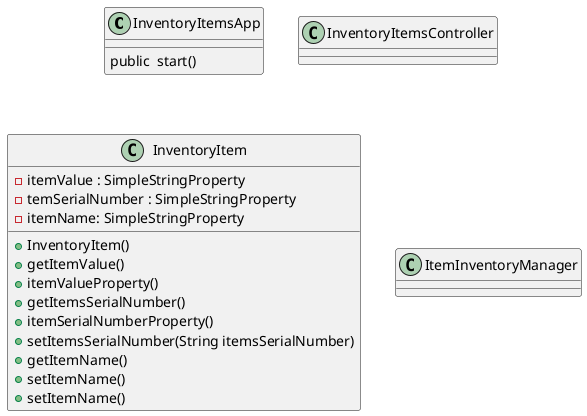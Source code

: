 @startuml

class InventoryItemsApp  {
    public  start()
    }
class InventoryItemsController {

}
class InventoryItem{
    - itemValue : SimpleStringProperty
    - temSerialNumber : SimpleStringProperty
    - itemName: SimpleStringProperty
    + InventoryItem()
    + getItemValue()
    + itemValueProperty()
    + getItemsSerialNumber()
    + itemSerialNumberProperty()
    + setItemsSerialNumber(String itemsSerialNumber)
    + getItemName()
    + setItemName()
    + setItemName()
}
class ItemInventoryManager {

}
@enduml